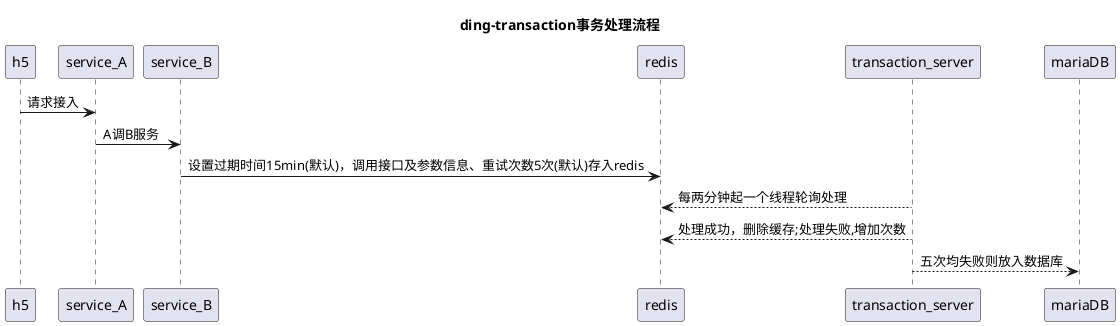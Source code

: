 @startuml

title ding-transaction事务处理流程

h5->service_A:请求接入
service_A->service_B:A调B服务
service_B ->redis:设置过期时间15min(默认)，调用接口及参数信息、重试次数5次(默认)存入redis
transaction_server -->redis:每两分钟起一个线程轮询处理
transaction_server -->redis:处理成功，删除缓存;处理失败,增加次数
transaction_server -->mariaDB:五次均失败则放入数据库


@enduml